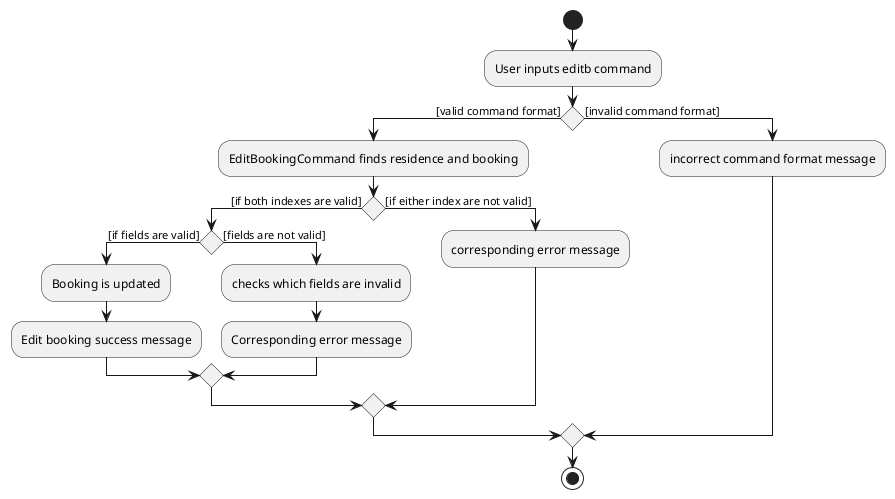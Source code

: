 @startuml
'https://plantuml.com/activity-diagram-beta

start
:User inputs editb command;
if() then ([valid command format])
    :EditBookingCommand finds residence and booking;
        if() then ([if both indexes are valid])
            if() then([if fields are valid]);
                :Booking is updated;
                :Edit booking success message;
            else([fields are not valid])
                :checks which fields are invalid;
                :Corresponding error message;
            endif
        else([if either index are not valid])
            :corresponding error message;
        endif
else([invalid command format])
:incorrect command format message;
endif
stop

@enduml
